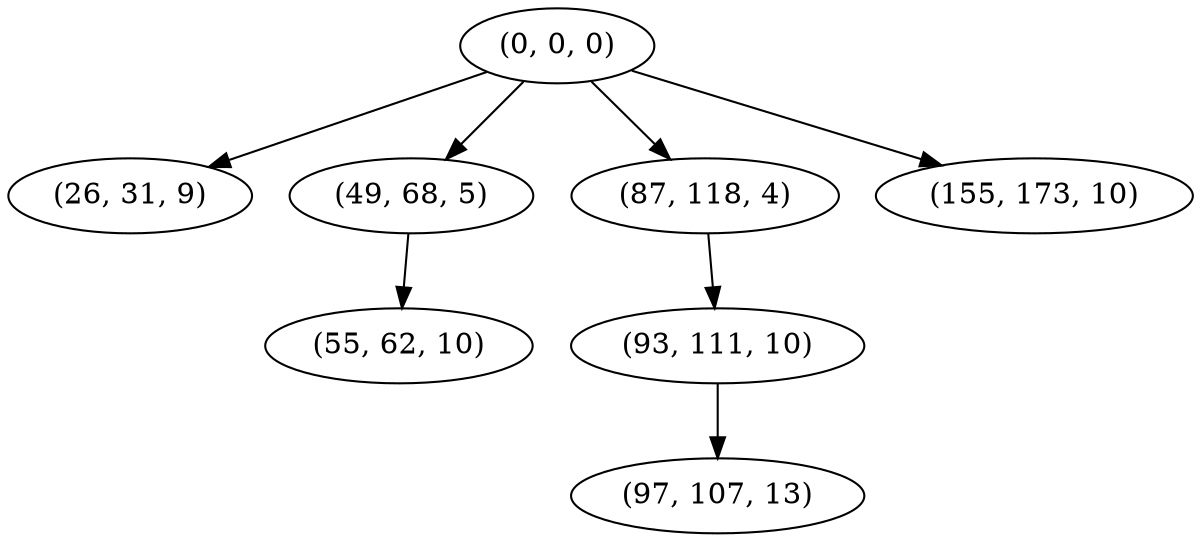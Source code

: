 digraph tree {
    "(0, 0, 0)";
    "(26, 31, 9)";
    "(49, 68, 5)";
    "(55, 62, 10)";
    "(87, 118, 4)";
    "(93, 111, 10)";
    "(97, 107, 13)";
    "(155, 173, 10)";
    "(0, 0, 0)" -> "(26, 31, 9)";
    "(0, 0, 0)" -> "(49, 68, 5)";
    "(0, 0, 0)" -> "(87, 118, 4)";
    "(0, 0, 0)" -> "(155, 173, 10)";
    "(49, 68, 5)" -> "(55, 62, 10)";
    "(87, 118, 4)" -> "(93, 111, 10)";
    "(93, 111, 10)" -> "(97, 107, 13)";
}
